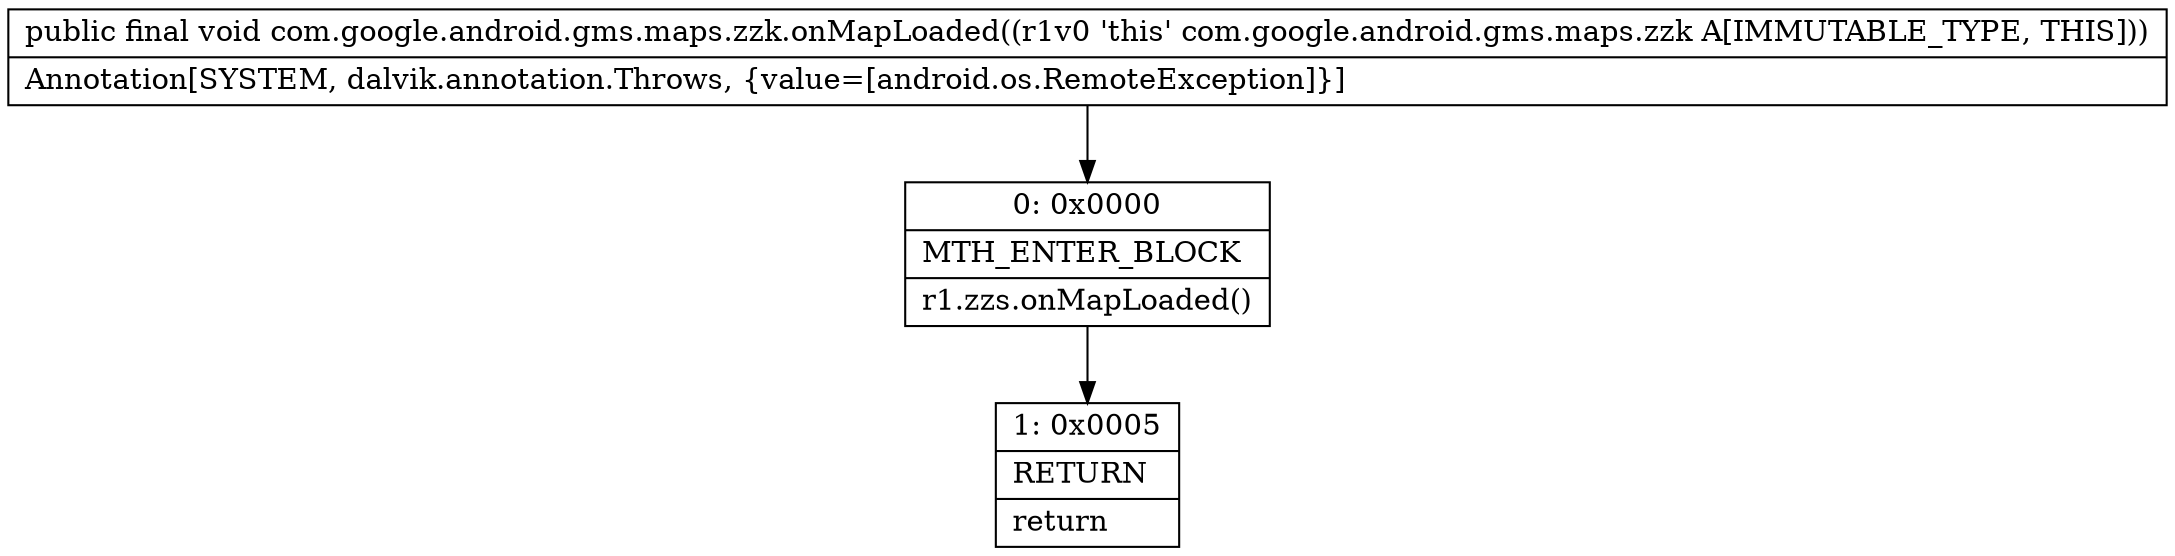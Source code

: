 digraph "CFG forcom.google.android.gms.maps.zzk.onMapLoaded()V" {
Node_0 [shape=record,label="{0\:\ 0x0000|MTH_ENTER_BLOCK\l|r1.zzs.onMapLoaded()\l}"];
Node_1 [shape=record,label="{1\:\ 0x0005|RETURN\l|return\l}"];
MethodNode[shape=record,label="{public final void com.google.android.gms.maps.zzk.onMapLoaded((r1v0 'this' com.google.android.gms.maps.zzk A[IMMUTABLE_TYPE, THIS]))  | Annotation[SYSTEM, dalvik.annotation.Throws, \{value=[android.os.RemoteException]\}]\l}"];
MethodNode -> Node_0;
Node_0 -> Node_1;
}


